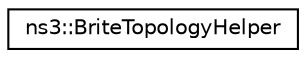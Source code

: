 digraph "Graphical Class Hierarchy"
{
 // LATEX_PDF_SIZE
  edge [fontname="Helvetica",fontsize="10",labelfontname="Helvetica",labelfontsize="10"];
  node [fontname="Helvetica",fontsize="10",shape=record];
  rankdir="LR";
  Node0 [label="ns3::BriteTopologyHelper",height=0.2,width=0.4,color="black", fillcolor="white", style="filled",URL="$classns3_1_1_brite_topology_helper.html",tooltip="Interface with BRITE, the Boston university Representative Internet Topology gEnerator."];
}
